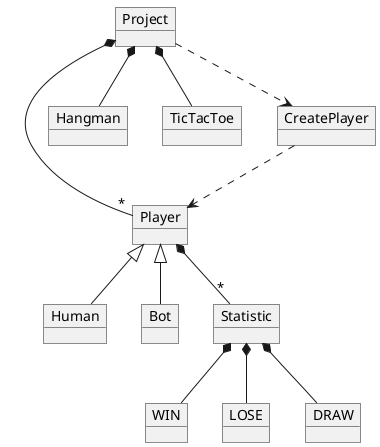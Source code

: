 @startuml DomainDiagram

object Project
object Hangman
object TicTacToe
object Player
object CreatePlayer

object Human
object Bot
object Statistic

object WIN
object LOSE
object DRAW

Project *-- Hangman
Project *-- TicTacToe
Project *-- "*" Player
Project ..> CreatePlayer
CreatePlayer ..> Player

Human -up-|> Player
Bot -up-|> Player
Player *-down- "*" Statistic

Statistic *-- WIN
Statistic *-- LOSE
Statistic *-- DRAW


@enduml
